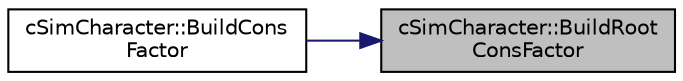 digraph "cSimCharacter::BuildRootConsFactor"
{
 // LATEX_PDF_SIZE
  edge [fontname="Helvetica",fontsize="10",labelfontname="Helvetica",labelfontsize="10"];
  node [fontname="Helvetica",fontsize="10",shape=record];
  rankdir="RL";
  Node1 [label="cSimCharacter::BuildRoot\lConsFactor",height=0.2,width=0.4,color="black", fillcolor="grey75", style="filled", fontcolor="black",tooltip=" "];
  Node1 -> Node2 [dir="back",color="midnightblue",fontsize="10",style="solid",fontname="Helvetica"];
  Node2 [label="cSimCharacter::BuildCons\lFactor",height=0.2,width=0.4,color="black", fillcolor="white", style="filled",URL="$classc_sim_character.html#a803c19508685320b6392c1465b149300",tooltip=" "];
}
